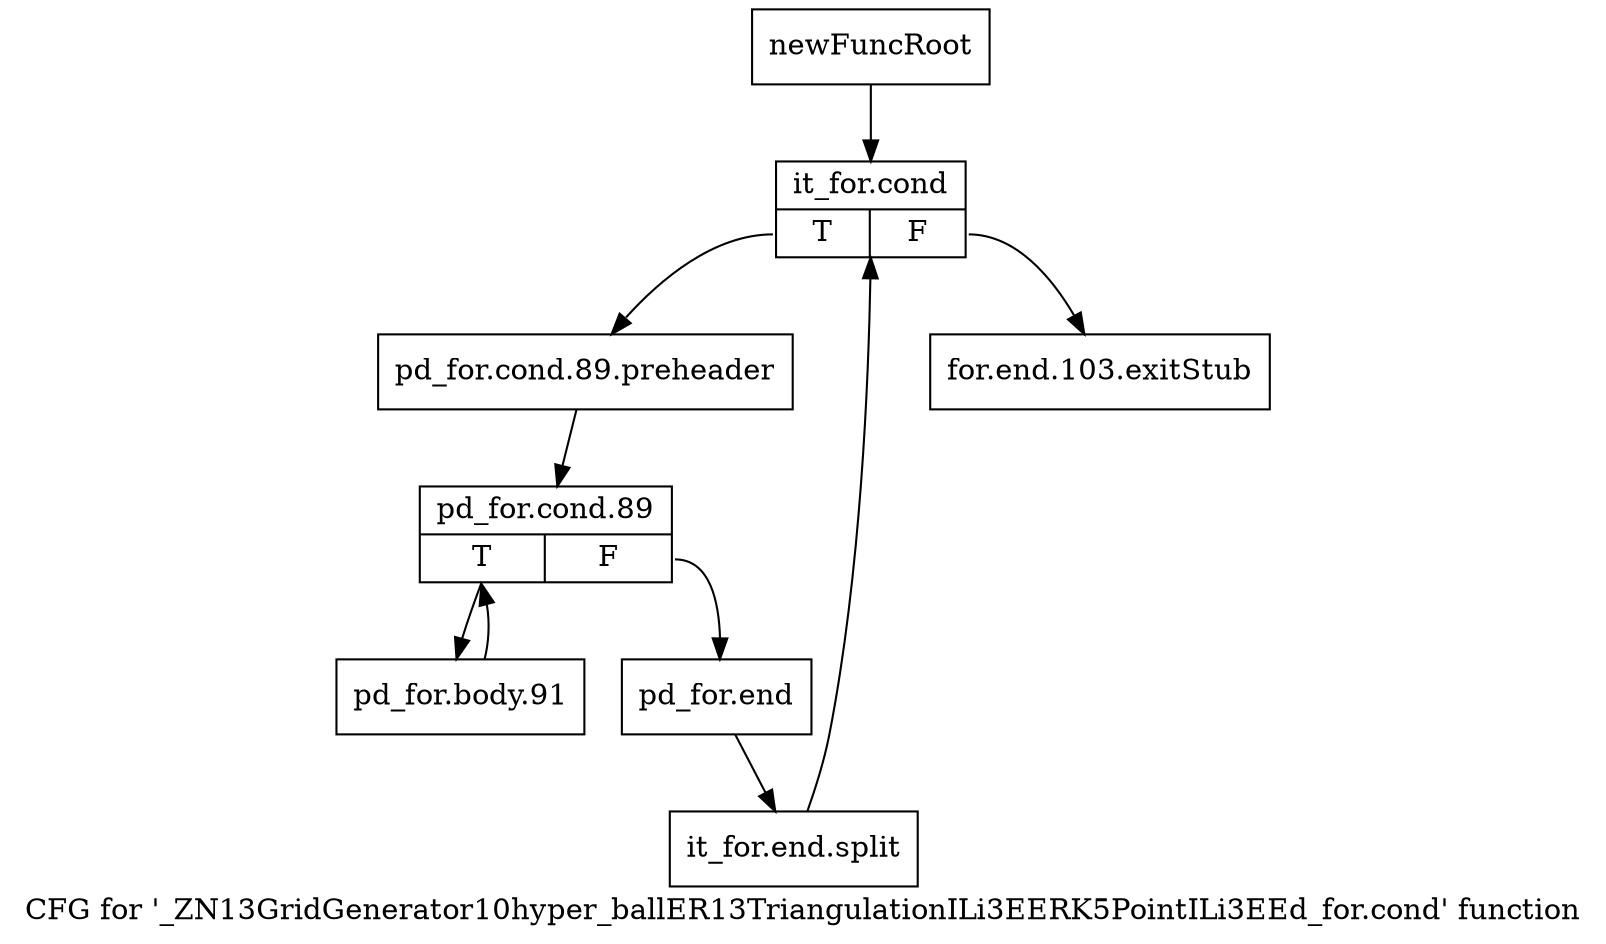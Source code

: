 digraph "CFG for '_ZN13GridGenerator10hyper_ballER13TriangulationILi3EERK5PointILi3EEd_for.cond' function" {
	label="CFG for '_ZN13GridGenerator10hyper_ballER13TriangulationILi3EERK5PointILi3EEd_for.cond' function";

	Node0x933dad0 [shape=record,label="{newFuncRoot}"];
	Node0x933dad0 -> Node0x933db70;
	Node0x933db20 [shape=record,label="{for.end.103.exitStub}"];
	Node0x933db70 [shape=record,label="{it_for.cond|{<s0>T|<s1>F}}"];
	Node0x933db70:s0 -> Node0x933e030;
	Node0x933db70:s1 -> Node0x933db20;
	Node0x933e030 [shape=record,label="{pd_for.cond.89.preheader}"];
	Node0x933e030 -> Node0x933e080;
	Node0x933e080 [shape=record,label="{pd_for.cond.89|{<s0>T|<s1>F}}"];
	Node0x933e080:s0 -> Node0x933e120;
	Node0x933e080:s1 -> Node0x933e0d0;
	Node0x933e0d0 [shape=record,label="{pd_for.end}"];
	Node0x933e0d0 -> Node0xb5b3c30;
	Node0xb5b3c30 [shape=record,label="{it_for.end.split}"];
	Node0xb5b3c30 -> Node0x933db70;
	Node0x933e120 [shape=record,label="{pd_for.body.91}"];
	Node0x933e120 -> Node0x933e080;
}
